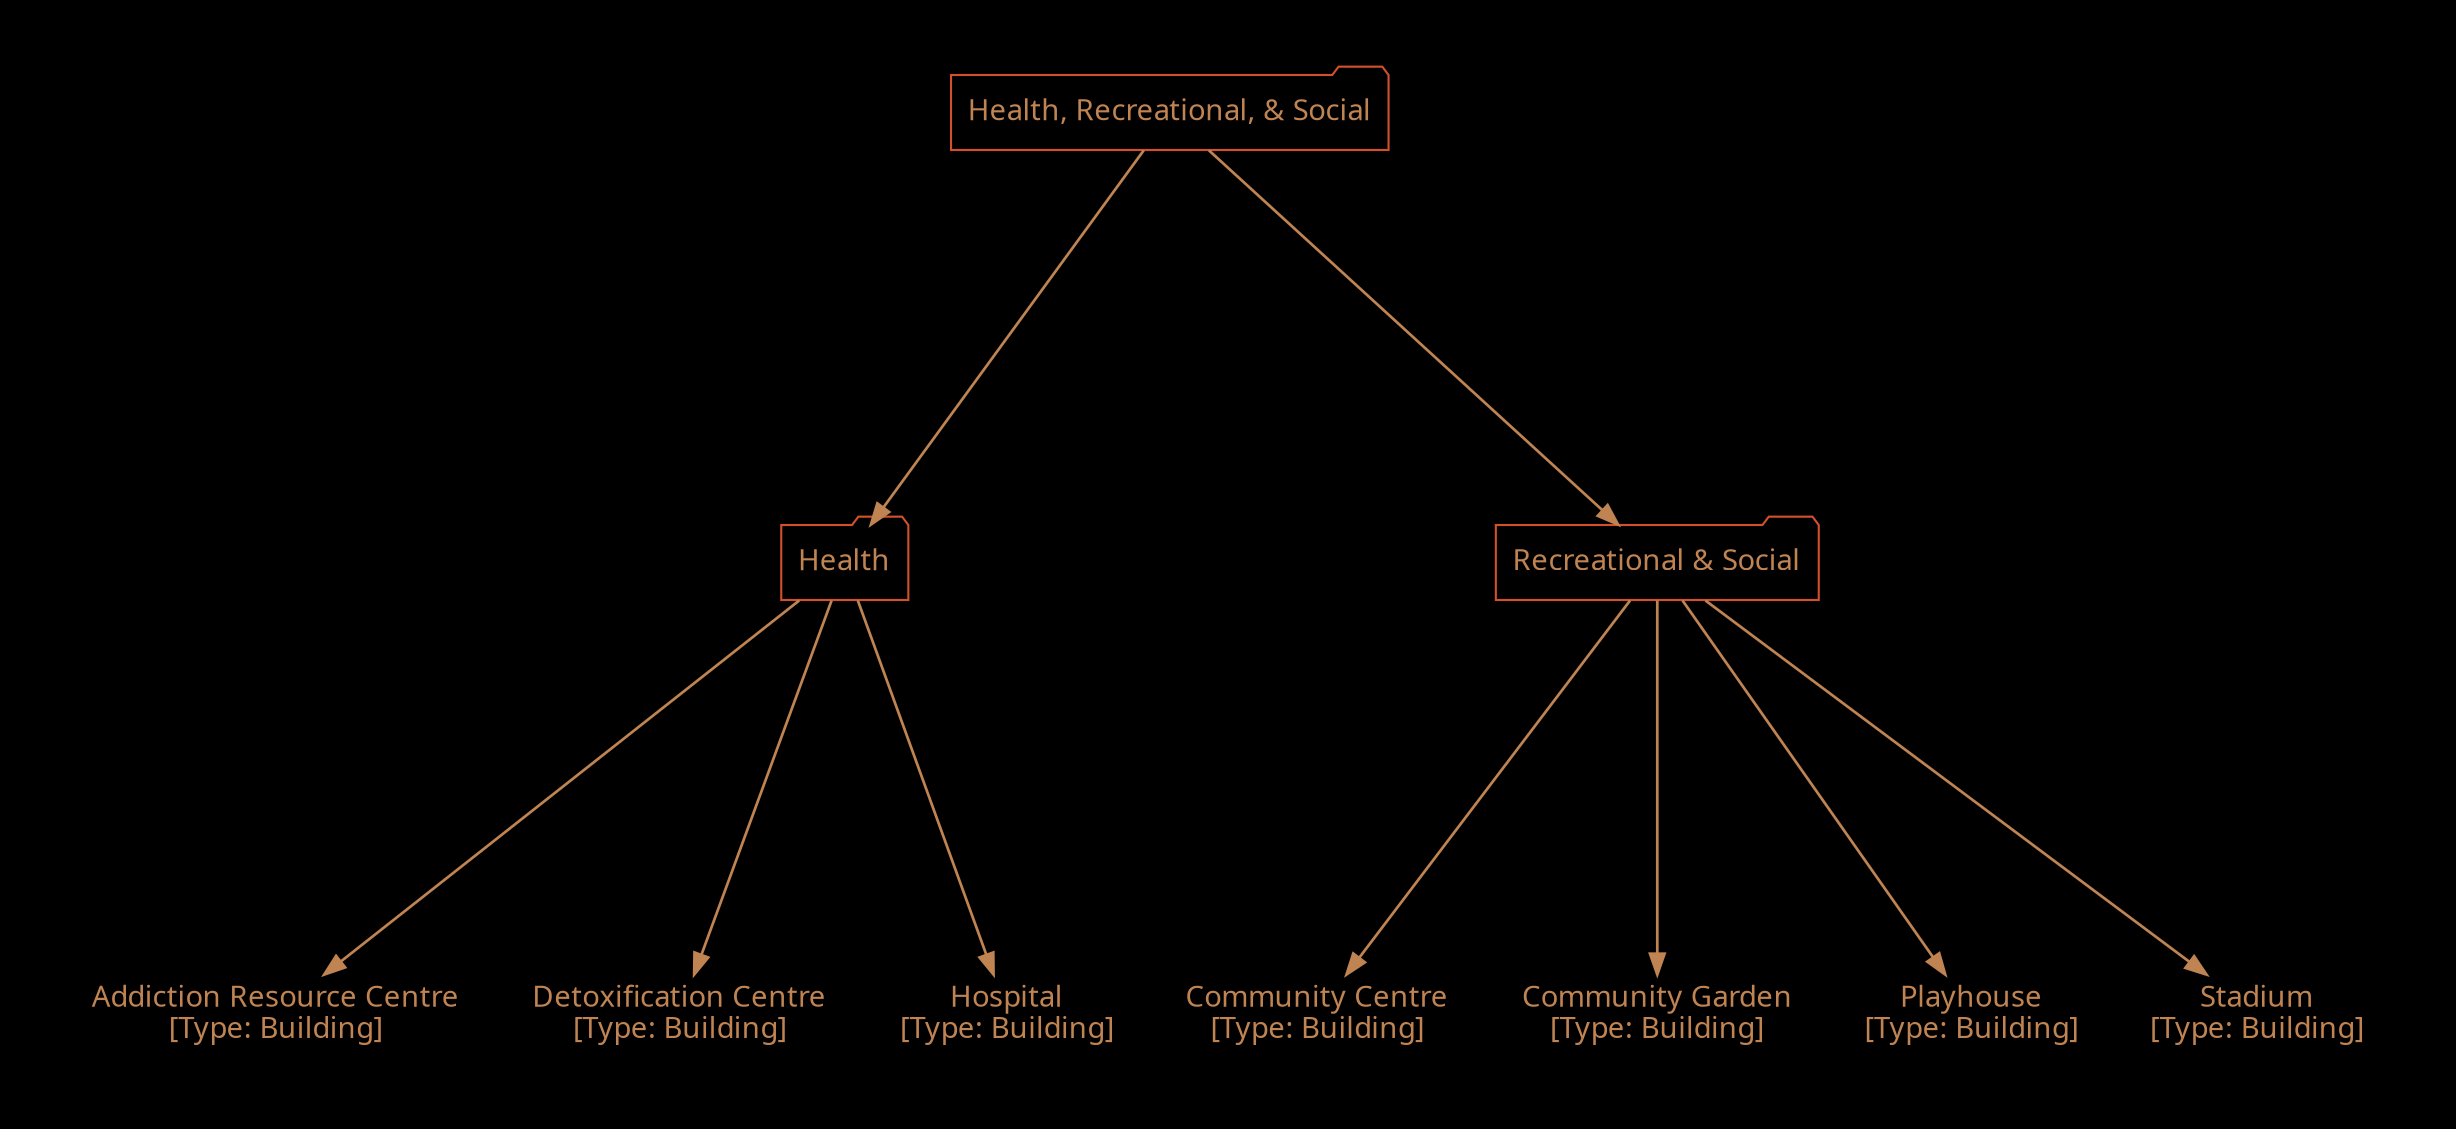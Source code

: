 /*
  This is part of the Avaneya Project Crew Handbook.
  Copyright (C) 2010, 2011, 2012
    Kshatra Corp.
  See the file License for copying conditions.
  
  To manually compile:
      $ sudo aptitude install graphviz
      $ twopi -Tpdf Units_User_Basic_Health_Recreational_and_Social.twopi.gv -o Units_User_Basic_Health_Recreational_and_Social.pdf
*/

digraph Units_User_Basic_Health_Recreational_and_Social
{
    // Graph attributes...
	bgcolor="black";
	margin="0";
	ratio="auto";
    ranksep="2.5";
    pad="0.5,0.5";
    compound="true";
    overlap="vpsc";
    root="Health, Recreational, & Social";

	// Node attributes...
	node[color="#d3502dff"];
	node[fillcolor="gray10"];
    node[fontcolor="#c08453ff"];
    node[fontname="Ubuntu"];
    node[shape="none"]
	
	// Edge attributes...
	edge[color="#c08453ff"];
	edge[penwidth="1.3"];

    // Units...
    "Addiction Resource Centre"[label="Addiction Resource Centre\n[Type: Building]"];
    "Community Centre"[label="Community Centre\n[Type: Building]"];
    "Community Garden"[label="Community Garden\n[Type: Building]"];
    "Detoxification Centre"[label="Detoxification Centre\n[Type: Building]"];
    "Hospital"[label="Hospital\n[Type: Building]"];
    "Playhouse"[label="Playhouse\n[Type: Building]"];
    "Stadium"[label="Stadium\n[Type: Building]"];

    // Relations...
    "Health, Recreational, & Social"[shape="folder"];
        "Health"[shape="folder"];
        "Health, Recreational, & Social" -> "Health";
            "Health" -> "Addiction Resource Centre";
            "Health" -> "Detoxification Centre";
            "Health" -> "Hospital";
        "Recreational & Social"[shape="folder"];
        "Health, Recreational, & Social" -> "Recreational & Social";
            "Recreational & Social" -> "Community Centre";
            "Recreational & Social" -> "Community Garden";
            "Recreational & Social" -> "Playhouse";
            "Recreational & Social" -> "Stadium";
}

